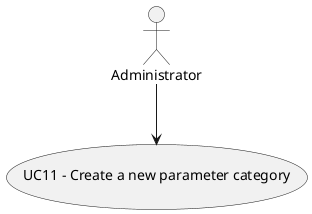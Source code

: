 @startuml
usecase "UC11 - Create a new parameter category" as UC11
actor admin as "Administrator"

admin --> (UC11)
@enduml
